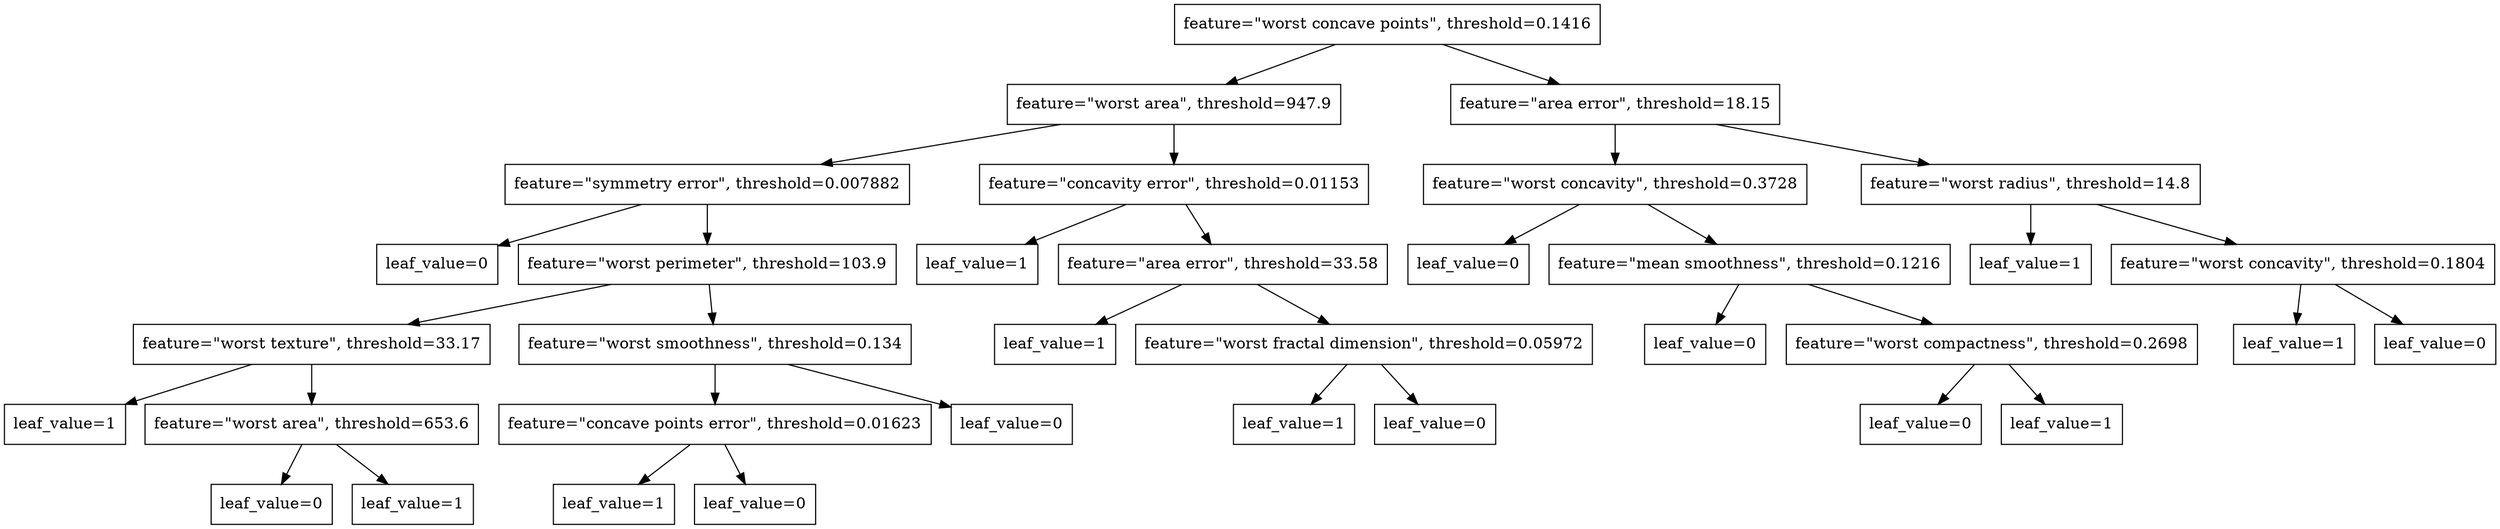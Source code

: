digraph "Decision Tree" {
	node [shape=box]
	"feature=\"worst concave points\", threshold=0.1416" -> "feature=\"worst area\", threshold=947.9"
	node [shape=box]
	"feature=\"worst concave points\", threshold=0.1416" -> "feature=\"area error\", threshold=18.15"
	node [shape=box]
	"feature=\"worst area\", threshold=947.9" -> "feature=\"symmetry error\", threshold=0.007882"
	node [shape=box]
	"feature=\"worst area\", threshold=947.9" -> "feature=\"concavity error\", threshold=0.01153"
	node [shape=box]
	"3fbe4550-59f9-40d0-8aa0-72375a018f3a" [label=<leaf_value=0>]
	"feature=\"symmetry error\", threshold=0.007882" -> "3fbe4550-59f9-40d0-8aa0-72375a018f3a"
	node [shape=box]
	"feature=\"symmetry error\", threshold=0.007882" -> "feature=\"worst perimeter\", threshold=103.9"
	node [shape=box]
	"feature=\"worst perimeter\", threshold=103.9" -> "feature=\"worst texture\", threshold=33.17"
	node [shape=box]
	"feature=\"worst perimeter\", threshold=103.9" -> "feature=\"worst smoothness\", threshold=0.134"
	node [shape=box]
	"f9c183ba-e48e-42d2-b4a8-7d53c494611b" [label=<leaf_value=1>]
	"feature=\"worst texture\", threshold=33.17" -> "f9c183ba-e48e-42d2-b4a8-7d53c494611b"
	node [shape=box]
	"feature=\"worst texture\", threshold=33.17" -> "feature=\"worst area\", threshold=653.6"
	node [shape=box]
	"bf740053-a9aa-4c4b-90ba-5d74992cbf5e" [label=<leaf_value=0>]
	"feature=\"worst area\", threshold=653.6" -> "bf740053-a9aa-4c4b-90ba-5d74992cbf5e"
	node [shape=box]
	"40c512ae-399e-42a9-a304-954ba0c02cf6" [label=<leaf_value=1>]
	"feature=\"worst area\", threshold=653.6" -> "40c512ae-399e-42a9-a304-954ba0c02cf6"
	node [shape=box]
	"feature=\"worst smoothness\", threshold=0.134" -> "feature=\"concave points error\", threshold=0.01623"
	node [shape=box]
	"da87e929-0b7d-4b86-ab24-8afd4501280b" [label=<leaf_value=0>]
	"feature=\"worst smoothness\", threshold=0.134" -> "da87e929-0b7d-4b86-ab24-8afd4501280b"
	node [shape=box]
	"e69ea177-4760-4b68-8a3c-9f98c2bf6432" [label=<leaf_value=1>]
	"feature=\"concave points error\", threshold=0.01623" -> "e69ea177-4760-4b68-8a3c-9f98c2bf6432"
	node [shape=box]
	"91e0be41-9e2d-4c65-bf8a-b664f14344a3" [label=<leaf_value=0>]
	"feature=\"concave points error\", threshold=0.01623" -> "91e0be41-9e2d-4c65-bf8a-b664f14344a3"
	node [shape=box]
	"c482f12a-2058-45c5-9362-c4448c7aca36" [label=<leaf_value=1>]
	"feature=\"concavity error\", threshold=0.01153" -> "c482f12a-2058-45c5-9362-c4448c7aca36"
	node [shape=box]
	"feature=\"concavity error\", threshold=0.01153" -> "feature=\"area error\", threshold=33.58"
	node [shape=box]
	"46ef580c-2db0-4f33-aae1-feec4bbfb16c" [label=<leaf_value=1>]
	"feature=\"area error\", threshold=33.58" -> "46ef580c-2db0-4f33-aae1-feec4bbfb16c"
	node [shape=box]
	"feature=\"area error\", threshold=33.58" -> "feature=\"worst fractal dimension\", threshold=0.05972"
	node [shape=box]
	"9eec6c9d-0e57-423d-8233-771d92fb643f" [label=<leaf_value=1>]
	"feature=\"worst fractal dimension\", threshold=0.05972" -> "9eec6c9d-0e57-423d-8233-771d92fb643f"
	node [shape=box]
	"e1ba9916-2601-424a-9d6d-65ede45d7d30" [label=<leaf_value=0>]
	"feature=\"worst fractal dimension\", threshold=0.05972" -> "e1ba9916-2601-424a-9d6d-65ede45d7d30"
	node [shape=box]
	"feature=\"area error\", threshold=18.15" -> "feature=\"worst concavity\", threshold=0.3728"
	node [shape=box]
	"feature=\"area error\", threshold=18.15" -> "feature=\"worst radius\", threshold=14.8"
	node [shape=box]
	"73b8cc1d-ac56-4b01-a750-5928b20f3277" [label=<leaf_value=0>]
	"feature=\"worst concavity\", threshold=0.3728" -> "73b8cc1d-ac56-4b01-a750-5928b20f3277"
	node [shape=box]
	"feature=\"worst concavity\", threshold=0.3728" -> "feature=\"mean smoothness\", threshold=0.1216"
	node [shape=box]
	"41fbe95c-d990-47ba-a335-089488f5a03f" [label=<leaf_value=0>]
	"feature=\"mean smoothness\", threshold=0.1216" -> "41fbe95c-d990-47ba-a335-089488f5a03f"
	node [shape=box]
	"feature=\"mean smoothness\", threshold=0.1216" -> "feature=\"worst compactness\", threshold=0.2698"
	node [shape=box]
	"561059e1-501c-404e-8db9-805ae932b6b3" [label=<leaf_value=0>]
	"feature=\"worst compactness\", threshold=0.2698" -> "561059e1-501c-404e-8db9-805ae932b6b3"
	node [shape=box]
	"add8a419-3a93-40fc-ba24-1e38f5f2e65b" [label=<leaf_value=1>]
	"feature=\"worst compactness\", threshold=0.2698" -> "add8a419-3a93-40fc-ba24-1e38f5f2e65b"
	node [shape=box]
	"9c3ff864-ef29-48c3-beb7-e485ee31c1f7" [label=<leaf_value=1>]
	"feature=\"worst radius\", threshold=14.8" -> "9c3ff864-ef29-48c3-beb7-e485ee31c1f7"
	node [shape=box]
	"feature=\"worst radius\", threshold=14.8" -> "feature=\"worst concavity\", threshold=0.1804"
	node [shape=box]
	"ee138332-b26e-421d-832e-63b9f0bcd189" [label=<leaf_value=1>]
	"feature=\"worst concavity\", threshold=0.1804" -> "ee138332-b26e-421d-832e-63b9f0bcd189"
	node [shape=box]
	"0c75b7d0-6579-4e9c-a7fa-0ec4c9fad760" [label=<leaf_value=0>]
	"feature=\"worst concavity\", threshold=0.1804" -> "0c75b7d0-6579-4e9c-a7fa-0ec4c9fad760"
}

